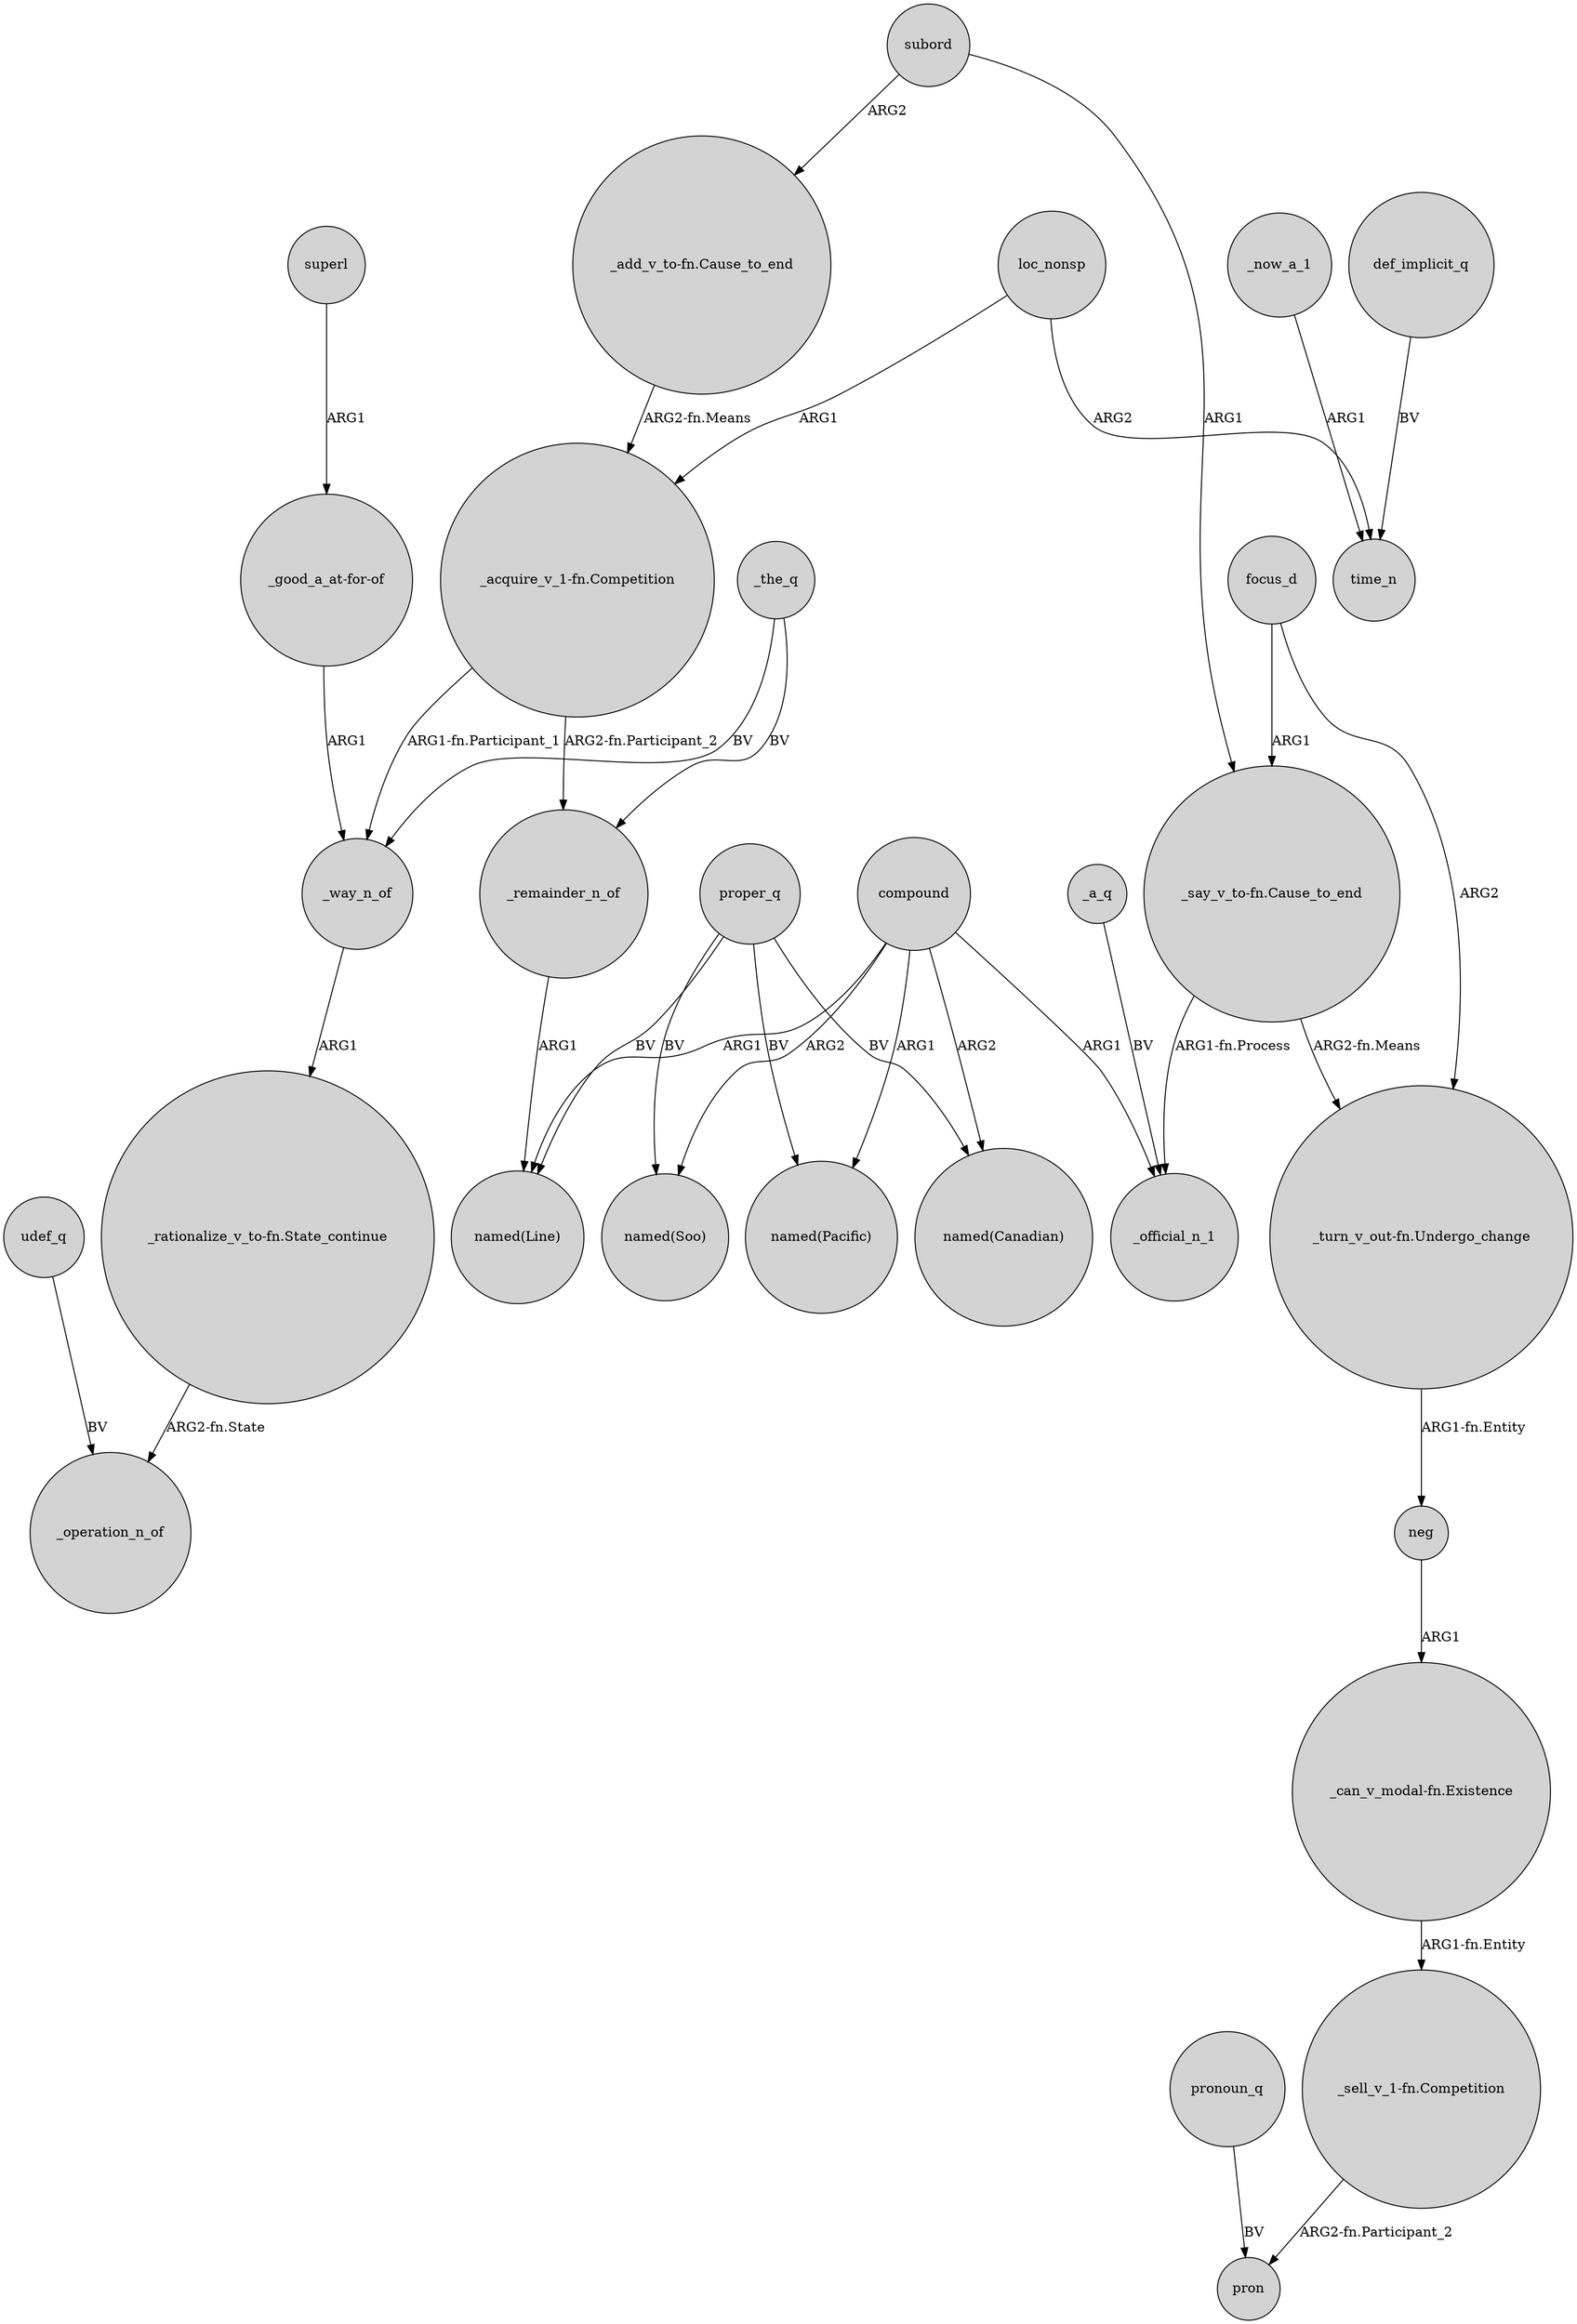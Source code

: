 digraph {
	node [shape=circle style=filled]
	superl -> "_good_a_at-for-of" [label=ARG1]
	proper_q -> "named(Canadian)" [label=BV]
	compound -> "named(Line)" [label=ARG1]
	"_say_v_to-fn.Cause_to_end" -> _official_n_1 [label="ARG1-fn.Process"]
	focus_d -> "_say_v_to-fn.Cause_to_end" [label=ARG1]
	"_acquire_v_1-fn.Competition" -> _way_n_of [label="ARG1-fn.Participant_1"]
	_a_q -> _official_n_1 [label=BV]
	_way_n_of -> "_rationalize_v_to-fn.State_continue" [label=ARG1]
	"_good_a_at-for-of" -> _way_n_of [label=ARG1]
	_now_a_1 -> time_n [label=ARG1]
	compound -> "named(Pacific)" [label=ARG1]
	pronoun_q -> pron [label=BV]
	"_acquire_v_1-fn.Competition" -> _remainder_n_of [label="ARG2-fn.Participant_2"]
	"_turn_v_out-fn.Undergo_change" -> neg [label="ARG1-fn.Entity"]
	proper_q -> "named(Line)" [label=BV]
	_the_q -> _way_n_of [label=BV]
	udef_q -> _operation_n_of [label=BV]
	"_add_v_to-fn.Cause_to_end" -> "_acquire_v_1-fn.Competition" [label="ARG2-fn.Means"]
	"_sell_v_1-fn.Competition" -> pron [label="ARG2-fn.Participant_2"]
	compound -> "named(Soo)" [label=ARG2]
	compound -> _official_n_1 [label=ARG1]
	_remainder_n_of -> "named(Line)" [label=ARG1]
	"_rationalize_v_to-fn.State_continue" -> _operation_n_of [label="ARG2-fn.State"]
	proper_q -> "named(Pacific)" [label=BV]
	neg -> "_can_v_modal-fn.Existence" [label=ARG1]
	proper_q -> "named(Soo)" [label=BV]
	"_say_v_to-fn.Cause_to_end" -> "_turn_v_out-fn.Undergo_change" [label="ARG2-fn.Means"]
	subord -> "_say_v_to-fn.Cause_to_end" [label=ARG1]
	loc_nonsp -> time_n [label=ARG2]
	"_can_v_modal-fn.Existence" -> "_sell_v_1-fn.Competition" [label="ARG1-fn.Entity"]
	subord -> "_add_v_to-fn.Cause_to_end" [label=ARG2]
	compound -> "named(Canadian)" [label=ARG2]
	focus_d -> "_turn_v_out-fn.Undergo_change" [label=ARG2]
	def_implicit_q -> time_n [label=BV]
	_the_q -> _remainder_n_of [label=BV]
	loc_nonsp -> "_acquire_v_1-fn.Competition" [label=ARG1]
}
